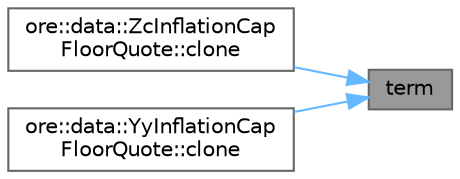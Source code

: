 digraph "term"
{
 // INTERACTIVE_SVG=YES
 // LATEX_PDF_SIZE
  bgcolor="transparent";
  edge [fontname=Helvetica,fontsize=10,labelfontname=Helvetica,labelfontsize=10];
  node [fontname=Helvetica,fontsize=10,shape=box,height=0.2,width=0.4];
  rankdir="RL";
  Node1 [label="term",height=0.2,width=0.4,color="gray40", fillcolor="grey60", style="filled", fontcolor="black",tooltip=" "];
  Node1 -> Node2 [dir="back",color="steelblue1",style="solid"];
  Node2 [label="ore::data::ZcInflationCap\lFloorQuote::clone",height=0.2,width=0.4,color="grey40", fillcolor="white", style="filled",URL="$classore_1_1data_1_1_zc_inflation_cap_floor_quote.html#ac093e742f5faa92a783e7da776e6a637",tooltip="Make a copy of the market datum."];
  Node1 -> Node3 [dir="back",color="steelblue1",style="solid"];
  Node3 [label="ore::data::YyInflationCap\lFloorQuote::clone",height=0.2,width=0.4,color="grey40", fillcolor="white", style="filled",URL="$classore_1_1data_1_1_yy_inflation_cap_floor_quote.html#ac093e742f5faa92a783e7da776e6a637",tooltip="Make a copy of the market datum."];
}
